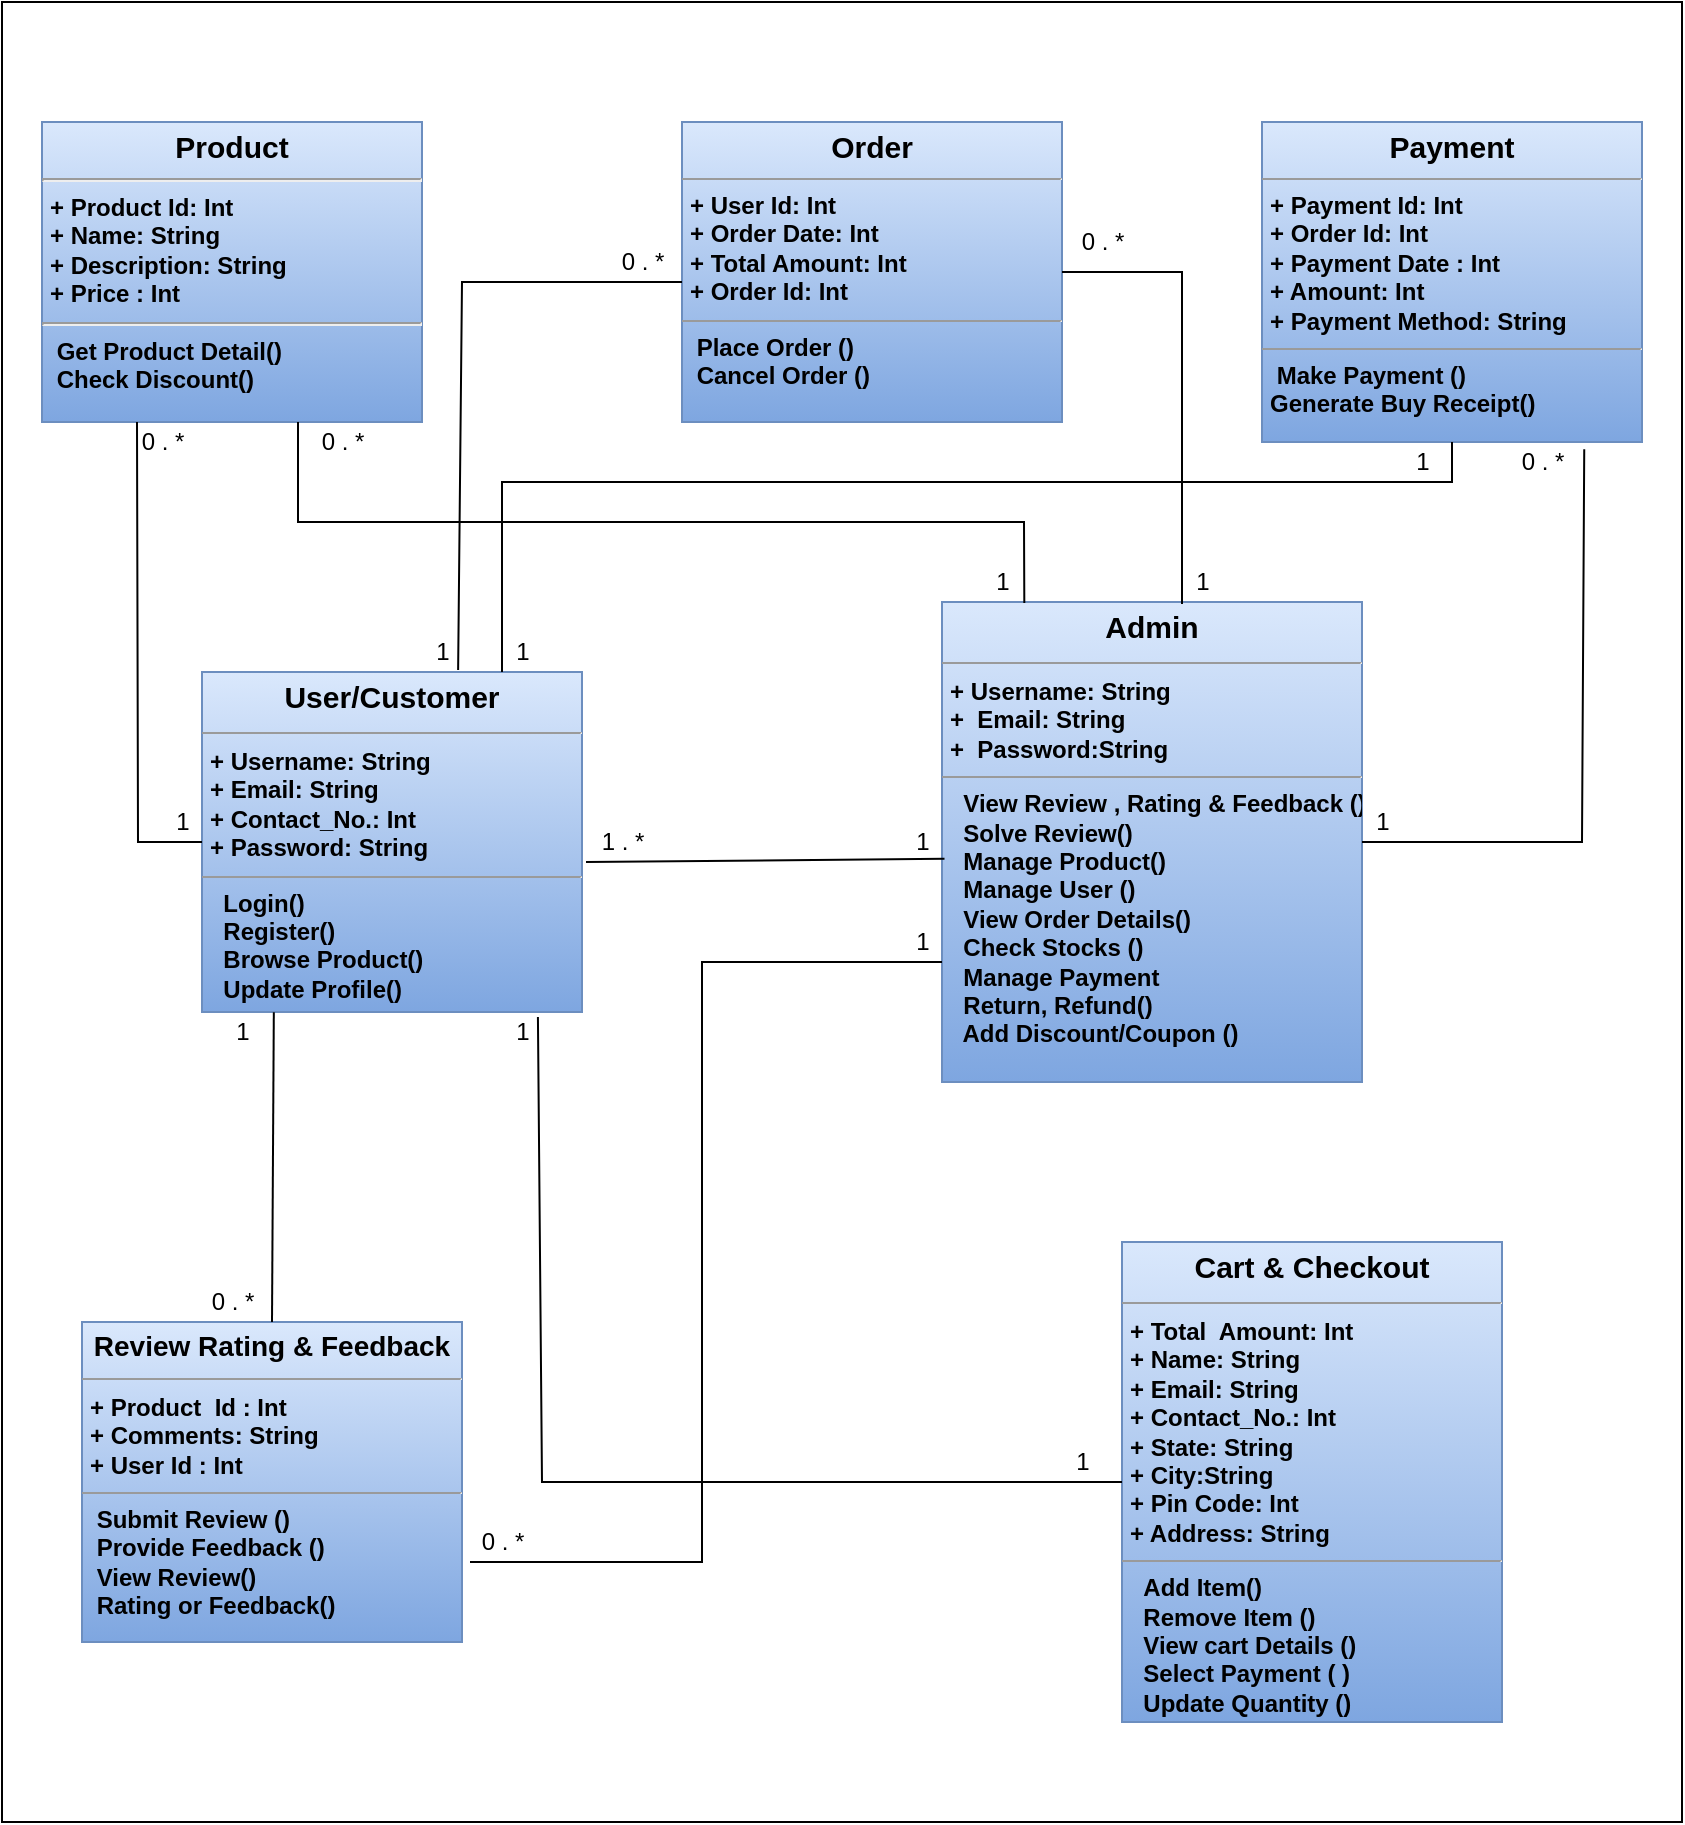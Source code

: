 <mxfile version="22.0.2" type="device">
  <diagram id="cDz6tlUXm6-hDTQI8XgM" name="Page-1">
    <mxGraphModel dx="1615" dy="955" grid="1" gridSize="10" guides="1" tooltips="1" connect="1" arrows="1" fold="1" page="1" pageScale="1" pageWidth="850" pageHeight="1100" math="0" shadow="0">
      <root>
        <mxCell id="0" />
        <mxCell id="1" parent="0" />
        <mxCell id="aqvt0W6XqnZ-W0Y4D_98-1" value="" style="rounded=0;whiteSpace=wrap;html=1;movable=0;resizable=0;rotatable=0;deletable=0;editable=0;locked=1;connectable=0;" vertex="1" parent="1">
          <mxGeometry x="10" y="140" width="840" height="910" as="geometry" />
        </mxCell>
        <mxCell id="lbu4Oa1PX6mIdvBtWeGq-9" value="&lt;p style=&quot;margin: 4px 0px 0px; text-align: center; font-size: 15px;&quot;&gt;&lt;font style=&quot;font-size: 15px;&quot;&gt;User/Customer&lt;/font&gt;&lt;/p&gt;&lt;hr style=&quot;font-size: 15px;&quot; size=&quot;1&quot;&gt;&lt;p style=&quot;margin: 0px ; margin-left: 4px&quot;&gt;+ Username: String&lt;br&gt;+ Email: String&lt;/p&gt;&lt;p style=&quot;margin: 0px ; margin-left: 4px&quot;&gt;+ Contact_No.: Int&lt;/p&gt;&lt;p style=&quot;margin: 0px ; margin-left: 4px&quot;&gt;+ Password: String&lt;/p&gt;&lt;hr size=&quot;1&quot;&gt;&lt;p style=&quot;margin: 0px ; margin-left: 4px&quot;&gt;&amp;nbsp; Login()&lt;/p&gt;&lt;p style=&quot;margin: 0px ; margin-left: 4px&quot;&gt;&amp;nbsp; Register()&lt;/p&gt;&lt;p style=&quot;margin: 0px ; margin-left: 4px&quot;&gt;&amp;nbsp; Browse Product()&lt;/p&gt;&lt;p style=&quot;margin: 0px ; margin-left: 4px&quot;&gt;&amp;nbsp; Update Profile()&lt;/p&gt;&lt;p style=&quot;margin: 0px ; margin-left: 4px&quot;&gt;&lt;br&gt;&lt;/p&gt;" style="verticalAlign=top;align=left;overflow=fill;fontSize=12;fontFamily=Helvetica;html=1;fillColor=#dae8fc;gradientColor=#7ea6e0;strokeColor=#6c8ebf;fontStyle=1" parent="1" vertex="1">
          <mxGeometry x="110" y="475" width="190" height="170" as="geometry" />
        </mxCell>
        <mxCell id="lbu4Oa1PX6mIdvBtWeGq-10" value="&lt;p style=&quot;margin: 4px 0px 0px; text-align: center; font-size: 15px;&quot;&gt;&lt;b style=&quot;&quot;&gt;&lt;font style=&quot;font-size: 15px;&quot;&gt;Admin&lt;/font&gt;&lt;/b&gt;&lt;/p&gt;&lt;hr style=&quot;font-size: 15px;&quot; size=&quot;1&quot;&gt;&lt;p style=&quot;margin: 0px ; margin-left: 4px&quot;&gt;&lt;b&gt;+ U&lt;span&gt;sername: String&lt;/span&gt;&lt;br&gt;&lt;/b&gt;&lt;/p&gt;&lt;p style=&quot;margin: 0px ; margin-left: 4px&quot;&gt;&lt;span&gt;&lt;b&gt;+&amp;nbsp; Email: String&amp;nbsp;&lt;/b&gt;&lt;/span&gt;&lt;/p&gt;&lt;p style=&quot;margin: 0px ; margin-left: 4px&quot;&gt;&lt;span&gt;&lt;b&gt;+&amp;nbsp; Password:String&lt;/b&gt;&lt;/span&gt;&lt;/p&gt;&lt;hr size=&quot;1&quot;&gt;&lt;p style=&quot;margin: 0px ; margin-left: 4px&quot;&gt;&lt;b&gt;&amp;nbsp; View Review , Rating &amp;amp; Feedback ()&lt;/b&gt;&lt;/p&gt;&lt;p style=&quot;margin: 0px ; margin-left: 4px&quot;&gt;&lt;b&gt;&amp;nbsp; Solve Review()&amp;nbsp;&lt;/b&gt;&lt;/p&gt;&lt;p style=&quot;margin: 0px ; margin-left: 4px&quot;&gt;&lt;b&gt;&amp;nbsp; Manage Product()&lt;/b&gt;&lt;/p&gt;&lt;p style=&quot;margin: 0px ; margin-left: 4px&quot;&gt;&lt;b&gt;&amp;nbsp; Manage User ()&lt;/b&gt;&lt;/p&gt;&lt;p style=&quot;margin: 0px ; margin-left: 4px&quot;&gt;&lt;b&gt;&amp;nbsp; View Order Details()&lt;/b&gt;&lt;/p&gt;&lt;p style=&quot;margin: 0px ; margin-left: 4px&quot;&gt;&lt;b&gt;&amp;nbsp; Check Stocks ()&lt;/b&gt;&lt;/p&gt;&lt;p style=&quot;margin: 0px ; margin-left: 4px&quot;&gt;&lt;b&gt;&amp;nbsp; Manage Payment&lt;/b&gt;&lt;/p&gt;&lt;p style=&quot;margin: 0px ; margin-left: 4px&quot;&gt;&lt;b&gt;&amp;nbsp; Return, Refund()&lt;/b&gt;&lt;/p&gt;&lt;p style=&quot;margin: 0px ; margin-left: 4px&quot;&gt;&lt;b&gt;&amp;nbsp; Add Discount/Coupon ()&lt;/b&gt;&lt;/p&gt;" style="verticalAlign=top;align=left;overflow=fill;fontSize=12;fontFamily=Helvetica;html=1;fillColor=#dae8fc;gradientColor=#7ea6e0;strokeColor=#6c8ebf;" parent="1" vertex="1">
          <mxGeometry x="480" y="440" width="210" height="240" as="geometry" />
        </mxCell>
        <mxCell id="lbu4Oa1PX6mIdvBtWeGq-11" value="&lt;p style=&quot;margin: 0px ; margin-top: 4px ; text-align: center&quot;&gt;&lt;span&gt;&lt;font style=&quot;font-size: 15px;&quot;&gt;Payment&lt;/font&gt;&lt;/span&gt;&lt;/p&gt;&lt;hr size=&quot;1&quot;&gt;&lt;p style=&quot;margin: 0px ; margin-left: 4px&quot;&gt;+ Payment Id: Int&lt;/p&gt;&lt;p style=&quot;margin: 0px ; margin-left: 4px&quot;&gt;+ Order Id: Int&lt;/p&gt;&lt;p style=&quot;margin: 0px ; margin-left: 4px&quot;&gt;+ Payment Date : Int&amp;nbsp;&lt;/p&gt;&lt;p style=&quot;margin: 0px ; margin-left: 4px&quot;&gt;+ Amount: Int&lt;/p&gt;&lt;p style=&quot;margin: 0px ; margin-left: 4px&quot;&gt;+ Payment Method: String&lt;/p&gt;&lt;hr size=&quot;1&quot;&gt;&lt;p style=&quot;margin: 0px ; margin-left: 4px&quot;&gt;&amp;nbsp;Make Payment ()&lt;/p&gt;&lt;p style=&quot;margin: 0px ; margin-left: 4px&quot;&gt;Generate Buy Receipt()&lt;/p&gt;" style="verticalAlign=top;align=left;overflow=fill;fontSize=12;fontFamily=Helvetica;html=1;fillColor=#dae8fc;strokeColor=#6c8ebf;gradientColor=#7ea6e0;fontStyle=1" parent="1" vertex="1">
          <mxGeometry x="640" y="200" width="190" height="160" as="geometry" />
        </mxCell>
        <mxCell id="lbu4Oa1PX6mIdvBtWeGq-13" value="&lt;p style=&quot;margin: 4px 0px 0px; text-align: center; font-size: 15px;&quot;&gt;&lt;b style=&quot;&quot;&gt;&lt;font style=&quot;font-size: 15px;&quot;&gt;Cart &amp;amp; Checkout&lt;/font&gt;&lt;/b&gt;&lt;/p&gt;&lt;hr style=&quot;font-size: 15px;&quot; size=&quot;1&quot;&gt;&lt;p style=&quot;margin: 0px 0px 0px 4px&quot;&gt;&lt;b&gt;+ Total&amp;nbsp; Amount: Int&amp;nbsp;&lt;/b&gt;&lt;/p&gt;&lt;p style=&quot;margin: 0px 0px 0px 4px&quot;&gt;&lt;b&gt;+ Name: String&amp;nbsp;&lt;/b&gt;&lt;/p&gt;&lt;p style=&quot;margin: 0px 0px 0px 4px&quot;&gt;&lt;b&gt;+ Email: String&lt;/b&gt;&lt;/p&gt;&lt;p style=&quot;margin: 0px 0px 0px 4px&quot;&gt;&lt;b&gt;+ Contact_No.: Int&lt;/b&gt;&lt;/p&gt;&lt;p style=&quot;margin: 0px 0px 0px 4px&quot;&gt;&lt;b&gt;+ State: String&lt;br&gt;&lt;/b&gt;&lt;/p&gt;&lt;p style=&quot;margin: 0px 0px 0px 4px&quot;&gt;&lt;b&gt;+ City:String&amp;nbsp;&lt;/b&gt;&lt;/p&gt;&lt;p style=&quot;margin: 0px 0px 0px 4px&quot;&gt;&lt;b&gt;+ Pin Code: Int&lt;br&gt;&lt;/b&gt;&lt;/p&gt;&lt;p style=&quot;margin: 0px 0px 0px 4px&quot;&gt;&lt;b&gt;+ Address: String&lt;/b&gt;&lt;/p&gt;&lt;hr size=&quot;1&quot;&gt;&lt;p style=&quot;margin: 0px ; margin-left: 4px&quot;&gt;&lt;b&gt;&amp;nbsp;&amp;nbsp;&lt;span&gt;Add Item()&amp;nbsp;&lt;/span&gt;&lt;/b&gt;&lt;/p&gt;&lt;p style=&quot;margin: 0px ; margin-left: 4px&quot;&gt;&lt;b&gt;&amp;nbsp; Remove Item ()&lt;/b&gt;&lt;/p&gt;&lt;p style=&quot;margin: 0px ; margin-left: 4px&quot;&gt;&lt;b&gt;&amp;nbsp; View cart Details ()&lt;/b&gt;&lt;/p&gt;&lt;p style=&quot;margin: 0px ; margin-left: 4px&quot;&gt;&lt;b&gt;&amp;nbsp; Select Payment ( )&lt;/b&gt;&lt;/p&gt;&lt;p style=&quot;margin: 0px ; margin-left: 4px&quot;&gt;&lt;b&gt;&amp;nbsp; Update Quantity ()&lt;/b&gt;&lt;/p&gt;&lt;p style=&quot;margin: 0px ; margin-left: 4px&quot;&gt;&lt;br&gt;&lt;/p&gt;" style="verticalAlign=top;align=left;overflow=fill;fontSize=12;fontFamily=Helvetica;html=1;fillColor=#dae8fc;gradientColor=#7ea6e0;strokeColor=#6c8ebf;" parent="1" vertex="1">
          <mxGeometry x="570" y="760" width="190" height="240" as="geometry" />
        </mxCell>
        <mxCell id="lbu4Oa1PX6mIdvBtWeGq-14" value="&lt;p style=&quot;margin: 4px 0px 0px; text-align: center;&quot;&gt;&lt;font style=&quot;font-size: 15px;&quot;&gt;Product&lt;/font&gt;&lt;/p&gt;&lt;hr style=&quot;font-size: 12px;&quot;&gt;&lt;p style=&quot;margin: 0px 0px 0px 4px; font-size: 12px;&quot;&gt;+ Product Id: Int&lt;br style=&quot;font-size: 12px;&quot;&gt;&lt;/p&gt;&lt;p style=&quot;margin: 0px 0px 0px 4px; font-size: 12px;&quot;&gt;+ Name: String&lt;/p&gt;&lt;p style=&quot;margin: 0px 0px 0px 4px; font-size: 12px;&quot;&gt;+ Description: String&amp;nbsp;&lt;/p&gt;&lt;p style=&quot;margin: 0px 0px 0px 4px; font-size: 12px;&quot;&gt;+ Price : Int&lt;/p&gt;&lt;hr style=&quot;font-size: 12px;&quot;&gt;&lt;p style=&quot;margin: 0px 0px 0px 4px; font-size: 12px;&quot;&gt;&lt;span style=&quot;font-size: 12px;&quot;&gt;&amp;nbsp;Get Product Detail()&amp;nbsp;&amp;nbsp;&lt;/span&gt;&lt;br style=&quot;font-size: 12px;&quot;&gt;&lt;/p&gt;&lt;p style=&quot;margin: 0px 0px 0px 4px; font-size: 12px;&quot;&gt;&amp;nbsp;Check Discount()&lt;/p&gt;&lt;p style=&quot;margin: 0px 0px 0px 4px; font-size: 12px;&quot;&gt;&lt;br style=&quot;font-size: 12px;&quot;&gt;&lt;/p&gt;" style="verticalAlign=top;align=left;overflow=fill;fontSize=12;fontFamily=Helvetica;html=1;fillColor=#dae8fc;strokeColor=#6c8ebf;gradientColor=#7ea6e0;fontStyle=1" parent="1" vertex="1">
          <mxGeometry x="30" y="200" width="190" height="150" as="geometry" />
        </mxCell>
        <mxCell id="lbu4Oa1PX6mIdvBtWeGq-16" value="&lt;p style=&quot;margin: 4px 0px 0px; text-align: center; font-size: 14px;&quot;&gt;&lt;b style=&quot;&quot;&gt;&lt;font style=&quot;font-size: 14px;&quot;&gt;Review Rating &amp;amp; Feedback&lt;/font&gt;&lt;/b&gt;&lt;/p&gt;&lt;hr style=&quot;font-size: 14px;&quot; size=&quot;1&quot;&gt;&lt;p style=&quot;margin: 0px 0px 0px 4px&quot;&gt;&lt;b&gt;+ Product&amp;nbsp; Id : Int&lt;/b&gt;&lt;/p&gt;&lt;p style=&quot;margin: 0px 0px 0px 4px&quot;&gt;&lt;b&gt;+ Comments: String&lt;/b&gt;&lt;/p&gt;&lt;p style=&quot;margin: 0px 0px 0px 4px&quot;&gt;&lt;b&gt;+ User Id : Int&amp;nbsp;&lt;/b&gt;&lt;/p&gt;&lt;hr size=&quot;1&quot;&gt;&lt;p style=&quot;margin: 0px ; margin-left: 4px&quot;&gt;&lt;b&gt;&lt;span&gt;&amp;nbsp;&lt;/span&gt;&lt;span&gt;Submit Review ()&lt;/span&gt;&lt;/b&gt;&lt;/p&gt;&lt;p style=&quot;margin: 0px ; margin-left: 4px&quot;&gt;&lt;b&gt;&amp;nbsp;Provide Feedback ()&amp;nbsp;&lt;/b&gt;&lt;/p&gt;&lt;p style=&quot;margin: 0px ; margin-left: 4px&quot;&gt;&lt;b&gt;&amp;nbsp;View Review()&lt;/b&gt;&lt;/p&gt;&lt;p style=&quot;margin: 0px ; margin-left: 4px&quot;&gt;&lt;b&gt;&amp;nbsp;Rating or Feedback()&lt;/b&gt;&lt;/p&gt;&lt;p style=&quot;margin: 0px 0px 0px 4px&quot;&gt;&lt;br&gt;&lt;/p&gt;" style="verticalAlign=top;align=left;overflow=fill;fontSize=12;fontFamily=Helvetica;html=1;fillColor=#dae8fc;gradientColor=#7ea6e0;strokeColor=#6c8ebf;" parent="1" vertex="1">
          <mxGeometry x="50" y="800" width="190" height="160" as="geometry" />
        </mxCell>
        <mxCell id="lbu4Oa1PX6mIdvBtWeGq-17" value="&lt;p style=&quot;margin: 0px ; margin-top: 4px ; text-align: center&quot;&gt;&lt;span&gt;&lt;font style=&quot;font-size: 15px;&quot;&gt;Order&lt;/font&gt;&lt;/span&gt;&lt;/p&gt;&lt;hr size=&quot;1&quot;&gt;&lt;p style=&quot;margin: 0px 0px 0px 4px&quot;&gt;+ User Id: Int&lt;/p&gt;&lt;p style=&quot;margin: 0px 0px 0px 4px&quot;&gt;+ Order Date: Int&lt;/p&gt;&lt;p style=&quot;margin: 0px 0px 0px 4px&quot;&gt;+ Total Amount: Int&amp;nbsp;&lt;/p&gt;&lt;p style=&quot;margin: 0px 0px 0px 4px&quot;&gt;+ Order Id: Int&lt;/p&gt;&lt;hr size=&quot;1&quot;&gt;&lt;p style=&quot;margin: 0px ; margin-left: 4px&quot;&gt;&lt;span&gt;&amp;nbsp;&lt;/span&gt;&lt;span&gt;Place Order ()&lt;/span&gt;&lt;/p&gt;&lt;p style=&quot;margin: 0px ; margin-left: 4px&quot;&gt;&amp;nbsp;Cancel Order ()&lt;/p&gt;&lt;p style=&quot;margin: 0px 0px 0px 4px&quot;&gt;&lt;br&gt;&lt;/p&gt;" style="verticalAlign=top;align=left;overflow=fill;fontSize=12;fontFamily=Helvetica;html=1;fillColor=#dae8fc;strokeColor=#6c8ebf;gradientColor=#7ea6e0;fontStyle=1" parent="1" vertex="1">
          <mxGeometry x="350" y="200" width="190" height="150" as="geometry" />
        </mxCell>
        <mxCell id="MxGdCL4BsZ3yCEDb7gnJ-1" value="" style="endArrow=none;html=1;rounded=0;exitX=0.006;exitY=0.535;exitDx=0;exitDy=0;exitPerimeter=0;" parent="1" source="lbu4Oa1PX6mIdvBtWeGq-10" edge="1">
          <mxGeometry width="50" height="50" relative="1" as="geometry">
            <mxPoint x="470" y="572" as="sourcePoint" />
            <mxPoint x="302" y="570" as="targetPoint" />
          </mxGeometry>
        </mxCell>
        <mxCell id="MxGdCL4BsZ3yCEDb7gnJ-7" value="" style="endArrow=none;html=1;rounded=0;entryX=0.25;entryY=1;entryDx=0;entryDy=0;exitX=0;exitY=0.5;exitDx=0;exitDy=0;" parent="1" source="lbu4Oa1PX6mIdvBtWeGq-9" target="lbu4Oa1PX6mIdvBtWeGq-14" edge="1">
          <mxGeometry width="50" height="50" relative="1" as="geometry">
            <mxPoint x="220" y="390.0" as="sourcePoint" />
            <mxPoint x="40.83" y="391.63" as="targetPoint" />
            <Array as="points">
              <mxPoint x="78" y="560" />
            </Array>
          </mxGeometry>
        </mxCell>
        <mxCell id="MxGdCL4BsZ3yCEDb7gnJ-8" value="" style="endArrow=none;html=1;rounded=0;exitX=0.5;exitY=1;exitDx=0;exitDy=0;" parent="1" source="lbu4Oa1PX6mIdvBtWeGq-11" edge="1">
          <mxGeometry width="50" height="50" relative="1" as="geometry">
            <mxPoint x="674.59" y="390.0" as="sourcePoint" />
            <mxPoint x="260" y="475" as="targetPoint" />
            <Array as="points">
              <mxPoint x="735" y="380" />
              <mxPoint x="260" y="380" />
            </Array>
          </mxGeometry>
        </mxCell>
        <mxCell id="MxGdCL4BsZ3yCEDb7gnJ-9" value="" style="endArrow=none;html=1;rounded=0;exitX=0;exitY=0.533;exitDx=0;exitDy=0;exitPerimeter=0;entryX=0.674;entryY=-0.006;entryDx=0;entryDy=0;entryPerimeter=0;" parent="1" source="lbu4Oa1PX6mIdvBtWeGq-17" target="lbu4Oa1PX6mIdvBtWeGq-9" edge="1">
          <mxGeometry width="50" height="50" relative="1" as="geometry">
            <mxPoint x="329.17" y="420.0" as="sourcePoint" />
            <mxPoint x="240" y="460" as="targetPoint" />
            <Array as="points">
              <mxPoint x="240" y="280" />
            </Array>
          </mxGeometry>
        </mxCell>
        <mxCell id="MxGdCL4BsZ3yCEDb7gnJ-10" value="" style="endArrow=none;html=1;rounded=0;entryX=0.5;entryY=0;entryDx=0;entryDy=0;exitX=0.189;exitY=1.001;exitDx=0;exitDy=0;exitPerimeter=0;" parent="1" source="lbu4Oa1PX6mIdvBtWeGq-9" target="lbu4Oa1PX6mIdvBtWeGq-16" edge="1">
          <mxGeometry width="50" height="50" relative="1" as="geometry">
            <mxPoint x="521.26" y="608.4" as="sourcePoint" />
            <mxPoint x="342.09" y="610.03" as="targetPoint" />
          </mxGeometry>
        </mxCell>
        <mxCell id="MxGdCL4BsZ3yCEDb7gnJ-11" value="" style="endArrow=none;html=1;rounded=0;entryX=0.884;entryY=1.015;entryDx=0;entryDy=0;exitX=0;exitY=0.5;exitDx=0;exitDy=0;entryPerimeter=0;" parent="1" source="lbu4Oa1PX6mIdvBtWeGq-13" target="lbu4Oa1PX6mIdvBtWeGq-9" edge="1">
          <mxGeometry width="50" height="50" relative="1" as="geometry">
            <mxPoint x="369.17" y="700.0" as="sourcePoint" />
            <mxPoint x="190.0" y="701.63" as="targetPoint" />
            <Array as="points">
              <mxPoint x="280" y="880" />
            </Array>
          </mxGeometry>
        </mxCell>
        <mxCell id="MxGdCL4BsZ3yCEDb7gnJ-12" value="1" style="text;html=1;align=center;verticalAlign=middle;resizable=0;points=[];autosize=1;" parent="1" vertex="1">
          <mxGeometry x="90" y="540" width="20" height="20" as="geometry" />
        </mxCell>
        <mxCell id="MxGdCL4BsZ3yCEDb7gnJ-13" value="0 . *" style="text;html=1;align=center;verticalAlign=middle;resizable=0;points=[];autosize=1;" parent="1" vertex="1">
          <mxGeometry x="70" y="350" width="40" height="20" as="geometry" />
        </mxCell>
        <mxCell id="MxGdCL4BsZ3yCEDb7gnJ-14" value="1" style="text;html=1;align=center;verticalAlign=middle;resizable=0;points=[];autosize=1;" parent="1" vertex="1">
          <mxGeometry x="220" y="455" width="20" height="20" as="geometry" />
        </mxCell>
        <mxCell id="MxGdCL4BsZ3yCEDb7gnJ-17" value="0 . *" style="text;html=1;align=center;verticalAlign=middle;resizable=0;points=[];autosize=1;" parent="1" vertex="1">
          <mxGeometry x="310" y="260" width="40" height="20" as="geometry" />
        </mxCell>
        <mxCell id="MxGdCL4BsZ3yCEDb7gnJ-19" value="1" style="text;html=1;align=center;verticalAlign=middle;resizable=0;points=[];autosize=1;" parent="1" vertex="1">
          <mxGeometry x="260" y="455" width="20" height="20" as="geometry" />
        </mxCell>
        <mxCell id="MxGdCL4BsZ3yCEDb7gnJ-20" value="1" style="text;html=1;align=center;verticalAlign=middle;resizable=0;points=[];autosize=1;" parent="1" vertex="1">
          <mxGeometry x="710" y="360" width="20" height="20" as="geometry" />
        </mxCell>
        <mxCell id="MxGdCL4BsZ3yCEDb7gnJ-21" value="1" style="text;html=1;align=center;verticalAlign=middle;resizable=0;points=[];autosize=1;" parent="1" vertex="1">
          <mxGeometry x="120" y="645" width="20" height="20" as="geometry" />
        </mxCell>
        <mxCell id="MxGdCL4BsZ3yCEDb7gnJ-22" value="0 . *" style="text;html=1;align=center;verticalAlign=middle;resizable=0;points=[];autosize=1;" parent="1" vertex="1">
          <mxGeometry x="105" y="780" width="40" height="20" as="geometry" />
        </mxCell>
        <mxCell id="MxGdCL4BsZ3yCEDb7gnJ-23" value="1" style="text;html=1;align=center;verticalAlign=middle;resizable=0;points=[];autosize=1;" parent="1" vertex="1">
          <mxGeometry x="535" y="855" width="30" height="30" as="geometry" />
        </mxCell>
        <mxCell id="MxGdCL4BsZ3yCEDb7gnJ-24" value="1" style="text;html=1;align=center;verticalAlign=middle;resizable=0;points=[];autosize=1;" parent="1" vertex="1">
          <mxGeometry x="260" y="645" width="20" height="20" as="geometry" />
        </mxCell>
        <mxCell id="MxGdCL4BsZ3yCEDb7gnJ-25" value="1" style="text;html=1;align=center;verticalAlign=middle;resizable=0;points=[];autosize=1;" parent="1" vertex="1">
          <mxGeometry x="460" y="550" width="20" height="20" as="geometry" />
        </mxCell>
        <mxCell id="MxGdCL4BsZ3yCEDb7gnJ-26" value="1 . *" style="text;html=1;align=center;verticalAlign=middle;resizable=0;points=[];autosize=1;" parent="1" vertex="1">
          <mxGeometry x="300" y="550" width="40" height="20" as="geometry" />
        </mxCell>
        <mxCell id="MxGdCL4BsZ3yCEDb7gnJ-28" value="" style="endArrow=none;html=1;rounded=0;exitX=0.196;exitY=0.002;exitDx=0;exitDy=0;exitPerimeter=0;" parent="1" source="lbu4Oa1PX6mIdvBtWeGq-10" edge="1">
          <mxGeometry width="50" height="50" relative="1" as="geometry">
            <mxPoint x="489.26" y="430.0" as="sourcePoint" />
            <mxPoint x="158" y="350" as="targetPoint" />
            <Array as="points">
              <mxPoint x="521" y="400" />
              <mxPoint x="158" y="400" />
            </Array>
          </mxGeometry>
        </mxCell>
        <mxCell id="MxGdCL4BsZ3yCEDb7gnJ-29" value="" style="endArrow=none;html=1;rounded=0;entryX=1;entryY=0.5;entryDx=0;entryDy=0;" parent="1" target="lbu4Oa1PX6mIdvBtWeGq-17" edge="1">
          <mxGeometry width="50" height="50" relative="1" as="geometry">
            <mxPoint x="600" y="441" as="sourcePoint" />
            <mxPoint x="460" y="391.6" as="targetPoint" />
            <Array as="points">
              <mxPoint x="600" y="275" />
            </Array>
          </mxGeometry>
        </mxCell>
        <mxCell id="MxGdCL4BsZ3yCEDb7gnJ-30" value="" style="endArrow=none;html=1;rounded=0;exitX=0.848;exitY=1.023;exitDx=0;exitDy=0;exitPerimeter=0;entryX=1;entryY=0.5;entryDx=0;entryDy=0;" parent="1" source="lbu4Oa1PX6mIdvBtWeGq-11" target="lbu4Oa1PX6mIdvBtWeGq-10" edge="1">
          <mxGeometry width="50" height="50" relative="1" as="geometry">
            <mxPoint x="879.26" y="558.4" as="sourcePoint" />
            <mxPoint x="700" y="560" as="targetPoint" />
            <Array as="points">
              <mxPoint x="800" y="560" />
            </Array>
          </mxGeometry>
        </mxCell>
        <mxCell id="MxGdCL4BsZ3yCEDb7gnJ-31" value="" style="endArrow=none;html=1;rounded=0;exitX=0;exitY=0.75;exitDx=0;exitDy=0;" parent="1" source="lbu4Oa1PX6mIdvBtWeGq-10" edge="1">
          <mxGeometry width="50" height="50" relative="1" as="geometry">
            <mxPoint x="459.26" y="920.0" as="sourcePoint" />
            <mxPoint x="244" y="920" as="targetPoint" />
            <Array as="points">
              <mxPoint x="360" y="620" />
              <mxPoint x="360" y="920" />
            </Array>
          </mxGeometry>
        </mxCell>
        <mxCell id="MxGdCL4BsZ3yCEDb7gnJ-33" value="1" style="text;html=1;align=center;verticalAlign=middle;resizable=0;points=[];autosize=1;" parent="1" vertex="1">
          <mxGeometry x="460" y="600" width="20" height="20" as="geometry" />
        </mxCell>
        <mxCell id="MxGdCL4BsZ3yCEDb7gnJ-35" value="1" style="text;html=1;align=center;verticalAlign=middle;resizable=0;points=[];autosize=1;" parent="1" vertex="1">
          <mxGeometry x="690" y="540" width="20" height="20" as="geometry" />
        </mxCell>
        <mxCell id="MxGdCL4BsZ3yCEDb7gnJ-36" value="1" style="text;html=1;align=center;verticalAlign=middle;resizable=0;points=[];autosize=1;" parent="1" vertex="1">
          <mxGeometry x="600" y="420" width="20" height="20" as="geometry" />
        </mxCell>
        <mxCell id="MxGdCL4BsZ3yCEDb7gnJ-37" value="1" style="text;html=1;align=center;verticalAlign=middle;resizable=0;points=[];autosize=1;" parent="1" vertex="1">
          <mxGeometry x="500" y="420" width="20" height="20" as="geometry" />
        </mxCell>
        <mxCell id="MxGdCL4BsZ3yCEDb7gnJ-38" value="0 . *" style="text;html=1;align=center;verticalAlign=middle;resizable=0;points=[];autosize=1;" parent="1" vertex="1">
          <mxGeometry x="240" y="900" width="40" height="20" as="geometry" />
        </mxCell>
        <mxCell id="MxGdCL4BsZ3yCEDb7gnJ-39" value="0 . *" style="text;html=1;align=center;verticalAlign=middle;resizable=0;points=[];autosize=1;" parent="1" vertex="1">
          <mxGeometry x="160" y="350" width="40" height="20" as="geometry" />
        </mxCell>
        <mxCell id="MxGdCL4BsZ3yCEDb7gnJ-40" value="0 . *" style="text;html=1;align=center;verticalAlign=middle;resizable=0;points=[];autosize=1;" parent="1" vertex="1">
          <mxGeometry x="540" y="250" width="40" height="20" as="geometry" />
        </mxCell>
        <mxCell id="MxGdCL4BsZ3yCEDb7gnJ-41" value="0 . *" style="text;html=1;align=center;verticalAlign=middle;resizable=0;points=[];autosize=1;" parent="1" vertex="1">
          <mxGeometry x="760" y="360" width="40" height="20" as="geometry" />
        </mxCell>
      </root>
    </mxGraphModel>
  </diagram>
</mxfile>
